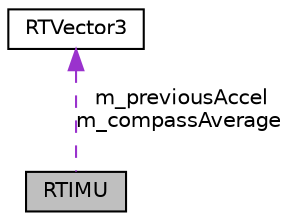 digraph "RTIMU"
{
  edge [fontname="Helvetica",fontsize="10",labelfontname="Helvetica",labelfontsize="10"];
  node [fontname="Helvetica",fontsize="10",shape=record];
  Node2 [label="RTIMU",height=0.2,width=0.4,color="black", fillcolor="grey75", style="filled", fontcolor="black"];
  Node3 -> Node2 [dir="back",color="darkorchid3",fontsize="10",style="dashed",label=" m_previousAccel\nm_compassAverage" ,fontname="Helvetica"];
  Node3 [label="RTVector3",height=0.2,width=0.4,color="black", fillcolor="white", style="filled",URL="$class_r_t_vector3.html"];
}

